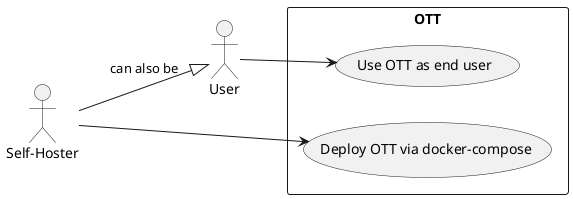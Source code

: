 @startuml
left to right direction
actor "Self-Hoster" as hoster
actor "User" as user
rectangle OTT {
  usecase "Deploy OTT via docker-compose" as UC1
  usecase "Use OTT as end user" as UC2
}
hoster --> UC1
hoster --|> user : can also be
user --> UC2
@enduml